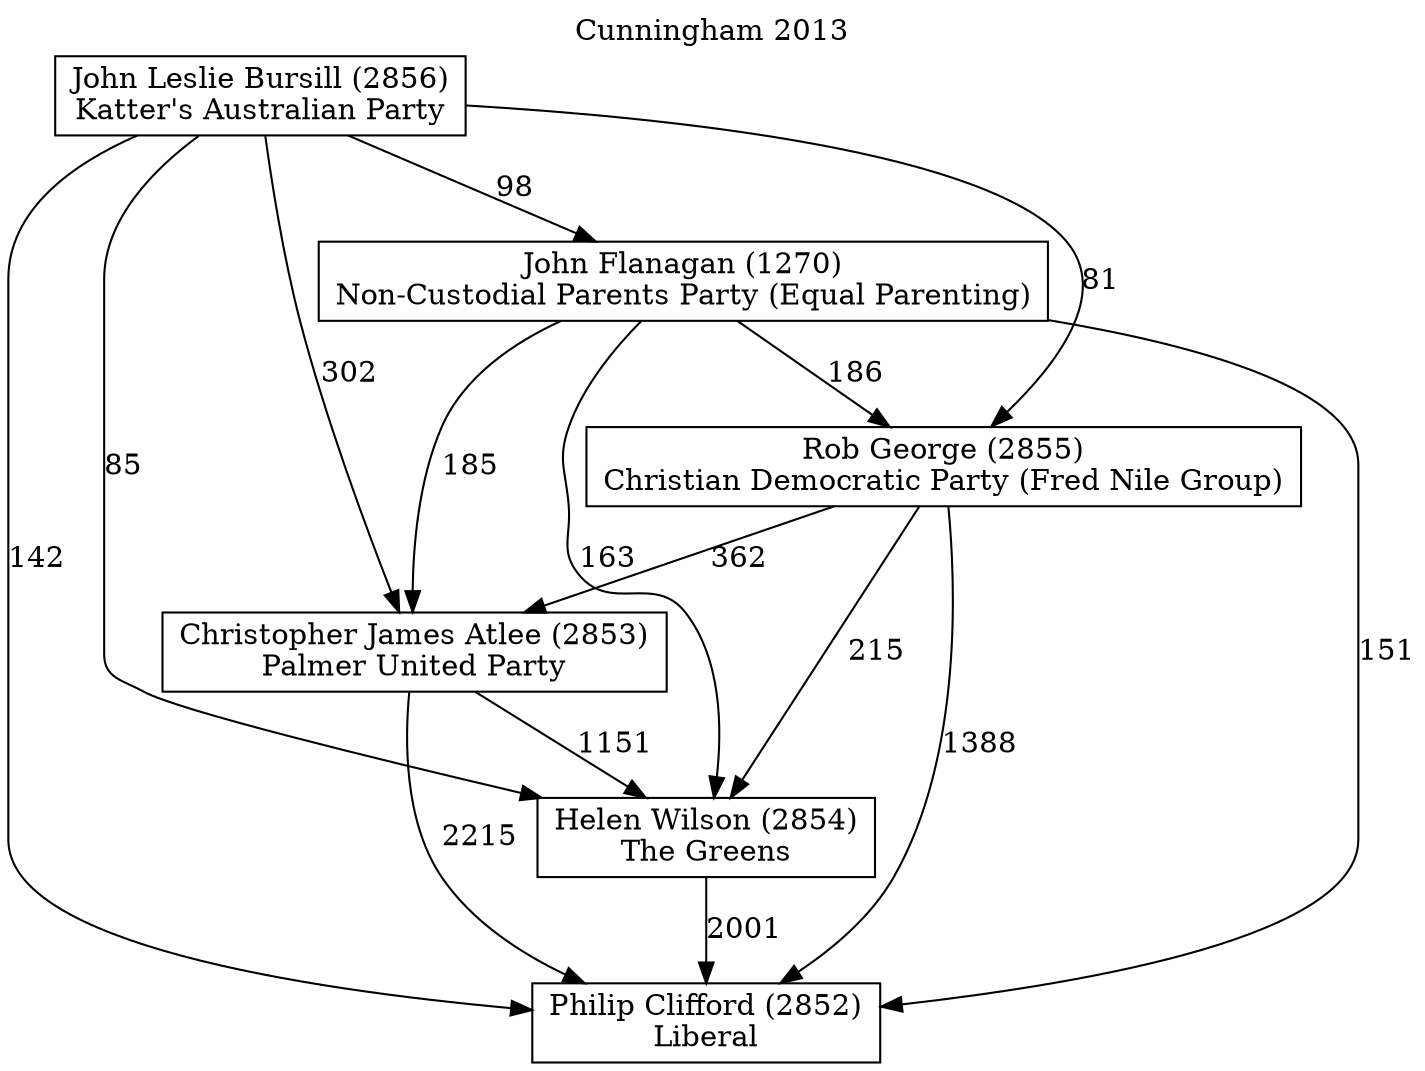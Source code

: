 // House preference flow
digraph "Philip Clifford (2852)_Cunningham_2013" {
	graph [label="Cunningham 2013" labelloc=t mclimit=2]
	node [shape=box]
	"Philip Clifford (2852)" [label="Philip Clifford (2852)
Liberal"]
	"Helen Wilson (2854)" [label="Helen Wilson (2854)
The Greens"]
	"Christopher James Atlee (2853)" [label="Christopher James Atlee (2853)
Palmer United Party"]
	"Rob George (2855)" [label="Rob George (2855)
Christian Democratic Party (Fred Nile Group)"]
	"John Flanagan (1270)" [label="John Flanagan (1270)
Non-Custodial Parents Party (Equal Parenting)"]
	"John Leslie Bursill (2856)" [label="John Leslie Bursill (2856)
Katter's Australian Party"]
	"Helen Wilson (2854)" -> "Philip Clifford (2852)" [label=2001]
	"Christopher James Atlee (2853)" -> "Helen Wilson (2854)" [label=1151]
	"Rob George (2855)" -> "Christopher James Atlee (2853)" [label=362]
	"John Flanagan (1270)" -> "Rob George (2855)" [label=186]
	"John Leslie Bursill (2856)" -> "John Flanagan (1270)" [label=98]
	"Christopher James Atlee (2853)" -> "Philip Clifford (2852)" [label=2215]
	"Rob George (2855)" -> "Philip Clifford (2852)" [label=1388]
	"John Flanagan (1270)" -> "Philip Clifford (2852)" [label=151]
	"John Leslie Bursill (2856)" -> "Philip Clifford (2852)" [label=142]
	"John Leslie Bursill (2856)" -> "Rob George (2855)" [label=81]
	"John Flanagan (1270)" -> "Christopher James Atlee (2853)" [label=185]
	"John Leslie Bursill (2856)" -> "Christopher James Atlee (2853)" [label=302]
	"Rob George (2855)" -> "Helen Wilson (2854)" [label=215]
	"John Flanagan (1270)" -> "Helen Wilson (2854)" [label=163]
	"John Leslie Bursill (2856)" -> "Helen Wilson (2854)" [label=85]
}
